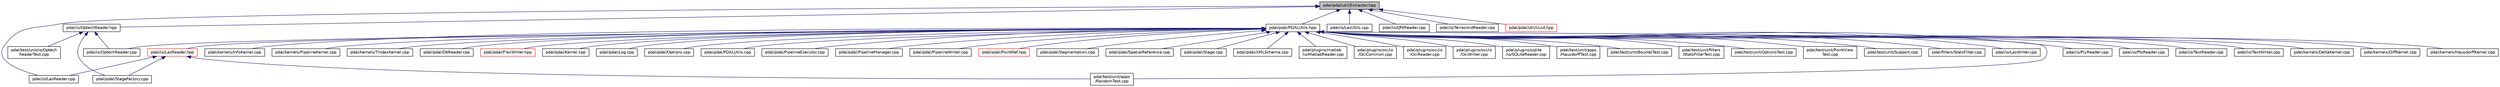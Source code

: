 digraph "pdal/pdal/util/Extractor.hpp"
{
  edge [fontname="Helvetica",fontsize="10",labelfontname="Helvetica",labelfontsize="10"];
  node [fontname="Helvetica",fontsize="10",shape=record];
  Node1 [label="pdal/pdal/util/Extractor.hpp",height=0.2,width=0.4,color="black", fillcolor="grey75", style="filled", fontcolor="black"];
  Node1 -> Node2 [dir="back",color="midnightblue",fontsize="10",style="solid",fontname="Helvetica"];
  Node2 [label="pdal/io/LasReader.cpp",height=0.2,width=0.4,color="black", fillcolor="white", style="filled",URL="$LasReader_8cpp.html"];
  Node1 -> Node3 [dir="back",color="midnightblue",fontsize="10",style="solid",fontname="Helvetica"];
  Node3 [label="pdal/io/LasUtils.cpp",height=0.2,width=0.4,color="black", fillcolor="white", style="filled",URL="$LasUtils_8cpp.html"];
  Node1 -> Node4 [dir="back",color="midnightblue",fontsize="10",style="solid",fontname="Helvetica"];
  Node4 [label="pdal/io/OptechReader.hpp",height=0.2,width=0.4,color="black", fillcolor="white", style="filled",URL="$OptechReader_8hpp.html"];
  Node4 -> Node5 [dir="back",color="midnightblue",fontsize="10",style="solid",fontname="Helvetica"];
  Node5 [label="pdal/io/OptechReader.cpp",height=0.2,width=0.4,color="black", fillcolor="white", style="filled",URL="$OptechReader_8cpp.html"];
  Node4 -> Node6 [dir="back",color="midnightblue",fontsize="10",style="solid",fontname="Helvetica"];
  Node6 [label="pdal/pdal/StageFactory.cpp",height=0.2,width=0.4,color="black", fillcolor="white", style="filled",URL="$StageFactory_8cpp.html"];
  Node4 -> Node7 [dir="back",color="midnightblue",fontsize="10",style="solid",fontname="Helvetica"];
  Node7 [label="pdal/test/unit/io/Optech\lReaderTest.cpp",height=0.2,width=0.4,color="black", fillcolor="white", style="filled",URL="$OptechReaderTest_8cpp.html"];
  Node1 -> Node8 [dir="back",color="midnightblue",fontsize="10",style="solid",fontname="Helvetica"];
  Node8 [label="pdal/io/QfitReader.cpp",height=0.2,width=0.4,color="black", fillcolor="white", style="filled",URL="$QfitReader_8cpp.html"];
  Node1 -> Node9 [dir="back",color="midnightblue",fontsize="10",style="solid",fontname="Helvetica"];
  Node9 [label="pdal/io/TerrasolidReader.cpp",height=0.2,width=0.4,color="black", fillcolor="white", style="filled",URL="$TerrasolidReader_8cpp.html"];
  Node1 -> Node10 [dir="back",color="midnightblue",fontsize="10",style="solid",fontname="Helvetica"];
  Node10 [label="pdal/pdal/PDALUtils.hpp",height=0.2,width=0.4,color="black", fillcolor="white", style="filled",URL="$PDALUtils_8hpp.html"];
  Node10 -> Node11 [dir="back",color="midnightblue",fontsize="10",style="solid",fontname="Helvetica"];
  Node11 [label="pdal/filters/StatsFilter.cpp",height=0.2,width=0.4,color="black", fillcolor="white", style="filled",URL="$StatsFilter_8cpp.html"];
  Node10 -> Node12 [dir="back",color="midnightblue",fontsize="10",style="solid",fontname="Helvetica"];
  Node12 [label="pdal/io/LasReader.hpp",height=0.2,width=0.4,color="red", fillcolor="white", style="filled",URL="$LasReader_8hpp.html"];
  Node12 -> Node2 [dir="back",color="midnightblue",fontsize="10",style="solid",fontname="Helvetica"];
  Node12 -> Node6 [dir="back",color="midnightblue",fontsize="10",style="solid",fontname="Helvetica"];
  Node12 -> Node13 [dir="back",color="midnightblue",fontsize="10",style="solid",fontname="Helvetica"];
  Node13 [label="pdal/test/unit/apps\l/RandomTest.cpp",height=0.2,width=0.4,color="black", fillcolor="white", style="filled",URL="$RandomTest_8cpp.html"];
  Node10 -> Node14 [dir="back",color="midnightblue",fontsize="10",style="solid",fontname="Helvetica"];
  Node14 [label="pdal/io/LasWriter.cpp",height=0.2,width=0.4,color="black", fillcolor="white", style="filled",URL="$LasWriter_8cpp.html"];
  Node10 -> Node5 [dir="back",color="midnightblue",fontsize="10",style="solid",fontname="Helvetica"];
  Node10 -> Node15 [dir="back",color="midnightblue",fontsize="10",style="solid",fontname="Helvetica"];
  Node15 [label="pdal/io/PlyReader.cpp",height=0.2,width=0.4,color="black", fillcolor="white", style="filled",URL="$PlyReader_8cpp.html"];
  Node10 -> Node16 [dir="back",color="midnightblue",fontsize="10",style="solid",fontname="Helvetica"];
  Node16 [label="pdal/io/PtsReader.cpp",height=0.2,width=0.4,color="black", fillcolor="white", style="filled",URL="$PtsReader_8cpp.html"];
  Node10 -> Node17 [dir="back",color="midnightblue",fontsize="10",style="solid",fontname="Helvetica"];
  Node17 [label="pdal/io/TextReader.cpp",height=0.2,width=0.4,color="black", fillcolor="white", style="filled",URL="$TextReader_8cpp.html"];
  Node10 -> Node18 [dir="back",color="midnightblue",fontsize="10",style="solid",fontname="Helvetica"];
  Node18 [label="pdal/io/TextWriter.cpp",height=0.2,width=0.4,color="black", fillcolor="white", style="filled",URL="$TextWriter_8cpp.html"];
  Node10 -> Node19 [dir="back",color="midnightblue",fontsize="10",style="solid",fontname="Helvetica"];
  Node19 [label="pdal/kernels/DeltaKernel.cpp",height=0.2,width=0.4,color="black", fillcolor="white", style="filled",URL="$DeltaKernel_8cpp.html"];
  Node10 -> Node20 [dir="back",color="midnightblue",fontsize="10",style="solid",fontname="Helvetica"];
  Node20 [label="pdal/kernels/DiffKernel.cpp",height=0.2,width=0.4,color="black", fillcolor="white", style="filled",URL="$DiffKernel_8cpp.html"];
  Node10 -> Node21 [dir="back",color="midnightblue",fontsize="10",style="solid",fontname="Helvetica"];
  Node21 [label="pdal/kernels/HausdorffKernel.cpp",height=0.2,width=0.4,color="black", fillcolor="white", style="filled",URL="$HausdorffKernel_8cpp.html"];
  Node10 -> Node22 [dir="back",color="midnightblue",fontsize="10",style="solid",fontname="Helvetica"];
  Node22 [label="pdal/kernels/InfoKernel.cpp",height=0.2,width=0.4,color="black", fillcolor="white", style="filled",URL="$InfoKernel_8cpp.html"];
  Node10 -> Node23 [dir="back",color="midnightblue",fontsize="10",style="solid",fontname="Helvetica"];
  Node23 [label="pdal/kernels/PipelineKernel.cpp",height=0.2,width=0.4,color="black", fillcolor="white", style="filled",URL="$PipelineKernel_8cpp.html"];
  Node10 -> Node24 [dir="back",color="midnightblue",fontsize="10",style="solid",fontname="Helvetica"];
  Node24 [label="pdal/kernels/TIndexKernel.cpp",height=0.2,width=0.4,color="black", fillcolor="white", style="filled",URL="$TIndexKernel_8cpp.html"];
  Node10 -> Node25 [dir="back",color="midnightblue",fontsize="10",style="solid",fontname="Helvetica"];
  Node25 [label="pdal/pdal/DbReader.cpp",height=0.2,width=0.4,color="black", fillcolor="white", style="filled",URL="$DbReader_8cpp.html"];
  Node10 -> Node26 [dir="back",color="midnightblue",fontsize="10",style="solid",fontname="Helvetica"];
  Node26 [label="pdal/pdal/FlexWriter.hpp",height=0.2,width=0.4,color="red", fillcolor="white", style="filled",URL="$FlexWriter_8hpp.html"];
  Node10 -> Node27 [dir="back",color="midnightblue",fontsize="10",style="solid",fontname="Helvetica"];
  Node27 [label="pdal/pdal/Kernel.cpp",height=0.2,width=0.4,color="black", fillcolor="white", style="filled",URL="$Kernel_8cpp.html"];
  Node10 -> Node28 [dir="back",color="midnightblue",fontsize="10",style="solid",fontname="Helvetica"];
  Node28 [label="pdal/pdal/Log.cpp",height=0.2,width=0.4,color="black", fillcolor="white", style="filled",URL="$Log_8cpp.html"];
  Node10 -> Node29 [dir="back",color="midnightblue",fontsize="10",style="solid",fontname="Helvetica"];
  Node29 [label="pdal/pdal/Options.cpp",height=0.2,width=0.4,color="black", fillcolor="white", style="filled",URL="$Options_8cpp.html"];
  Node10 -> Node30 [dir="back",color="midnightblue",fontsize="10",style="solid",fontname="Helvetica"];
  Node30 [label="pdal/pdal/PDALUtils.cpp",height=0.2,width=0.4,color="black", fillcolor="white", style="filled",URL="$PDALUtils_8cpp.html"];
  Node10 -> Node31 [dir="back",color="midnightblue",fontsize="10",style="solid",fontname="Helvetica"];
  Node31 [label="pdal/pdal/PipelineExecutor.cpp",height=0.2,width=0.4,color="black", fillcolor="white", style="filled",URL="$PipelineExecutor_8cpp.html"];
  Node10 -> Node32 [dir="back",color="midnightblue",fontsize="10",style="solid",fontname="Helvetica"];
  Node32 [label="pdal/pdal/PipelineManager.cpp",height=0.2,width=0.4,color="black", fillcolor="white", style="filled",URL="$PipelineManager_8cpp.html"];
  Node10 -> Node33 [dir="back",color="midnightblue",fontsize="10",style="solid",fontname="Helvetica"];
  Node33 [label="pdal/pdal/PipelineWriter.cpp",height=0.2,width=0.4,color="black", fillcolor="white", style="filled",URL="$PipelineWriter_8cpp.html"];
  Node10 -> Node34 [dir="back",color="midnightblue",fontsize="10",style="solid",fontname="Helvetica"];
  Node34 [label="pdal/pdal/PointRef.hpp",height=0.2,width=0.4,color="red", fillcolor="white", style="filled",URL="$PointRef_8hpp.html"];
  Node10 -> Node35 [dir="back",color="midnightblue",fontsize="10",style="solid",fontname="Helvetica"];
  Node35 [label="pdal/pdal/Segmentation.cpp",height=0.2,width=0.4,color="black", fillcolor="white", style="filled",URL="$Segmentation_8cpp.html"];
  Node10 -> Node36 [dir="back",color="midnightblue",fontsize="10",style="solid",fontname="Helvetica"];
  Node36 [label="pdal/pdal/SpatialReference.cpp",height=0.2,width=0.4,color="black", fillcolor="white", style="filled",URL="$SpatialReference_8cpp.html"];
  Node10 -> Node37 [dir="back",color="midnightblue",fontsize="10",style="solid",fontname="Helvetica"];
  Node37 [label="pdal/pdal/Stage.cpp",height=0.2,width=0.4,color="black", fillcolor="white", style="filled",URL="$Stage_8cpp.html"];
  Node10 -> Node38 [dir="back",color="midnightblue",fontsize="10",style="solid",fontname="Helvetica"];
  Node38 [label="pdal/pdal/XMLSchema.cpp",height=0.2,width=0.4,color="black", fillcolor="white", style="filled",URL="$XMLSchema_8cpp.html"];
  Node10 -> Node39 [dir="back",color="midnightblue",fontsize="10",style="solid",fontname="Helvetica"];
  Node39 [label="pdal/plugins/matlab\l/io/MatlabReader.cpp",height=0.2,width=0.4,color="black", fillcolor="white", style="filled",URL="$MatlabReader_8cpp.html"];
  Node10 -> Node40 [dir="back",color="midnightblue",fontsize="10",style="solid",fontname="Helvetica"];
  Node40 [label="pdal/plugins/oci/io\l/OciCommon.cpp",height=0.2,width=0.4,color="black", fillcolor="white", style="filled",URL="$OciCommon_8cpp.html"];
  Node10 -> Node41 [dir="back",color="midnightblue",fontsize="10",style="solid",fontname="Helvetica"];
  Node41 [label="pdal/plugins/oci/io\l/OciReader.cpp",height=0.2,width=0.4,color="black", fillcolor="white", style="filled",URL="$OciReader_8cpp.html"];
  Node10 -> Node42 [dir="back",color="midnightblue",fontsize="10",style="solid",fontname="Helvetica"];
  Node42 [label="pdal/plugins/oci/io\l/OciWriter.cpp",height=0.2,width=0.4,color="black", fillcolor="white", style="filled",URL="$OciWriter_8cpp.html"];
  Node10 -> Node43 [dir="back",color="midnightblue",fontsize="10",style="solid",fontname="Helvetica"];
  Node43 [label="pdal/plugins/sqlite\l/io/SQLiteReader.cpp",height=0.2,width=0.4,color="black", fillcolor="white", style="filled",URL="$SQLiteReader_8cpp.html"];
  Node10 -> Node44 [dir="back",color="midnightblue",fontsize="10",style="solid",fontname="Helvetica"];
  Node44 [label="pdal/test/unit/apps\l/HausdorffTest.cpp",height=0.2,width=0.4,color="black", fillcolor="white", style="filled",URL="$HausdorffTest_8cpp.html"];
  Node10 -> Node13 [dir="back",color="midnightblue",fontsize="10",style="solid",fontname="Helvetica"];
  Node10 -> Node45 [dir="back",color="midnightblue",fontsize="10",style="solid",fontname="Helvetica"];
  Node45 [label="pdal/test/unit/BoundsTest.cpp",height=0.2,width=0.4,color="black", fillcolor="white", style="filled",URL="$BoundsTest_8cpp.html"];
  Node10 -> Node46 [dir="back",color="midnightblue",fontsize="10",style="solid",fontname="Helvetica"];
  Node46 [label="pdal/test/unit/filters\l/StatsFilterTest.cpp",height=0.2,width=0.4,color="black", fillcolor="white", style="filled",URL="$StatsFilterTest_8cpp.html"];
  Node10 -> Node47 [dir="back",color="midnightblue",fontsize="10",style="solid",fontname="Helvetica"];
  Node47 [label="pdal/test/unit/OptionsTest.cpp",height=0.2,width=0.4,color="black", fillcolor="white", style="filled",URL="$OptionsTest_8cpp.html"];
  Node10 -> Node48 [dir="back",color="midnightblue",fontsize="10",style="solid",fontname="Helvetica"];
  Node48 [label="pdal/test/unit/PointView\lTest.cpp",height=0.2,width=0.4,color="black", fillcolor="white", style="filled",URL="$PointViewTest_8cpp.html"];
  Node10 -> Node49 [dir="back",color="midnightblue",fontsize="10",style="solid",fontname="Helvetica"];
  Node49 [label="pdal/test/unit/Support.cpp",height=0.2,width=0.4,color="black", fillcolor="white", style="filled",URL="$Support_8cpp.html"];
  Node1 -> Node50 [dir="back",color="midnightblue",fontsize="10",style="solid",fontname="Helvetica"];
  Node50 [label="pdal/pdal/util/Uuid.hpp",height=0.2,width=0.4,color="red", fillcolor="white", style="filled",URL="$Uuid_8hpp.html"];
}
